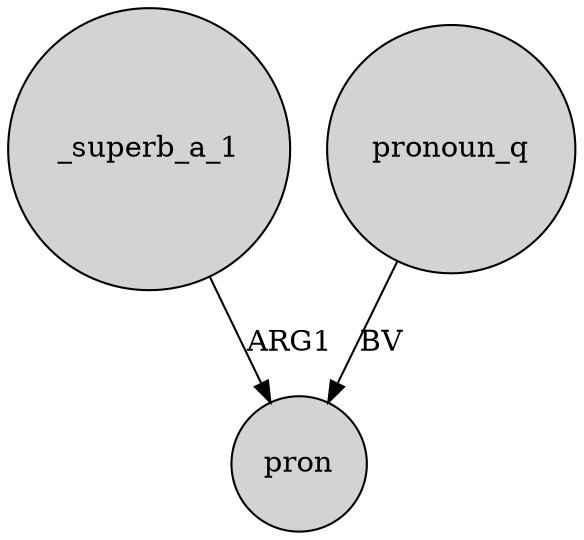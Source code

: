 digraph {
	node [shape=circle style=filled]
	_superb_a_1 -> pron [label=ARG1]
	pronoun_q -> pron [label=BV]
}
